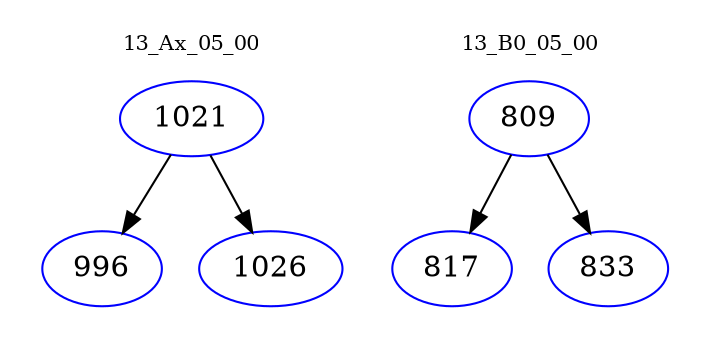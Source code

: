 digraph{
subgraph cluster_0 {
color = white
label = "13_Ax_05_00";
fontsize=10;
T0_1021 [label="1021", color="blue"]
T0_1021 -> T0_996 [color="black"]
T0_996 [label="996", color="blue"]
T0_1021 -> T0_1026 [color="black"]
T0_1026 [label="1026", color="blue"]
}
subgraph cluster_1 {
color = white
label = "13_B0_05_00";
fontsize=10;
T1_809 [label="809", color="blue"]
T1_809 -> T1_817 [color="black"]
T1_817 [label="817", color="blue"]
T1_809 -> T1_833 [color="black"]
T1_833 [label="833", color="blue"]
}
}
